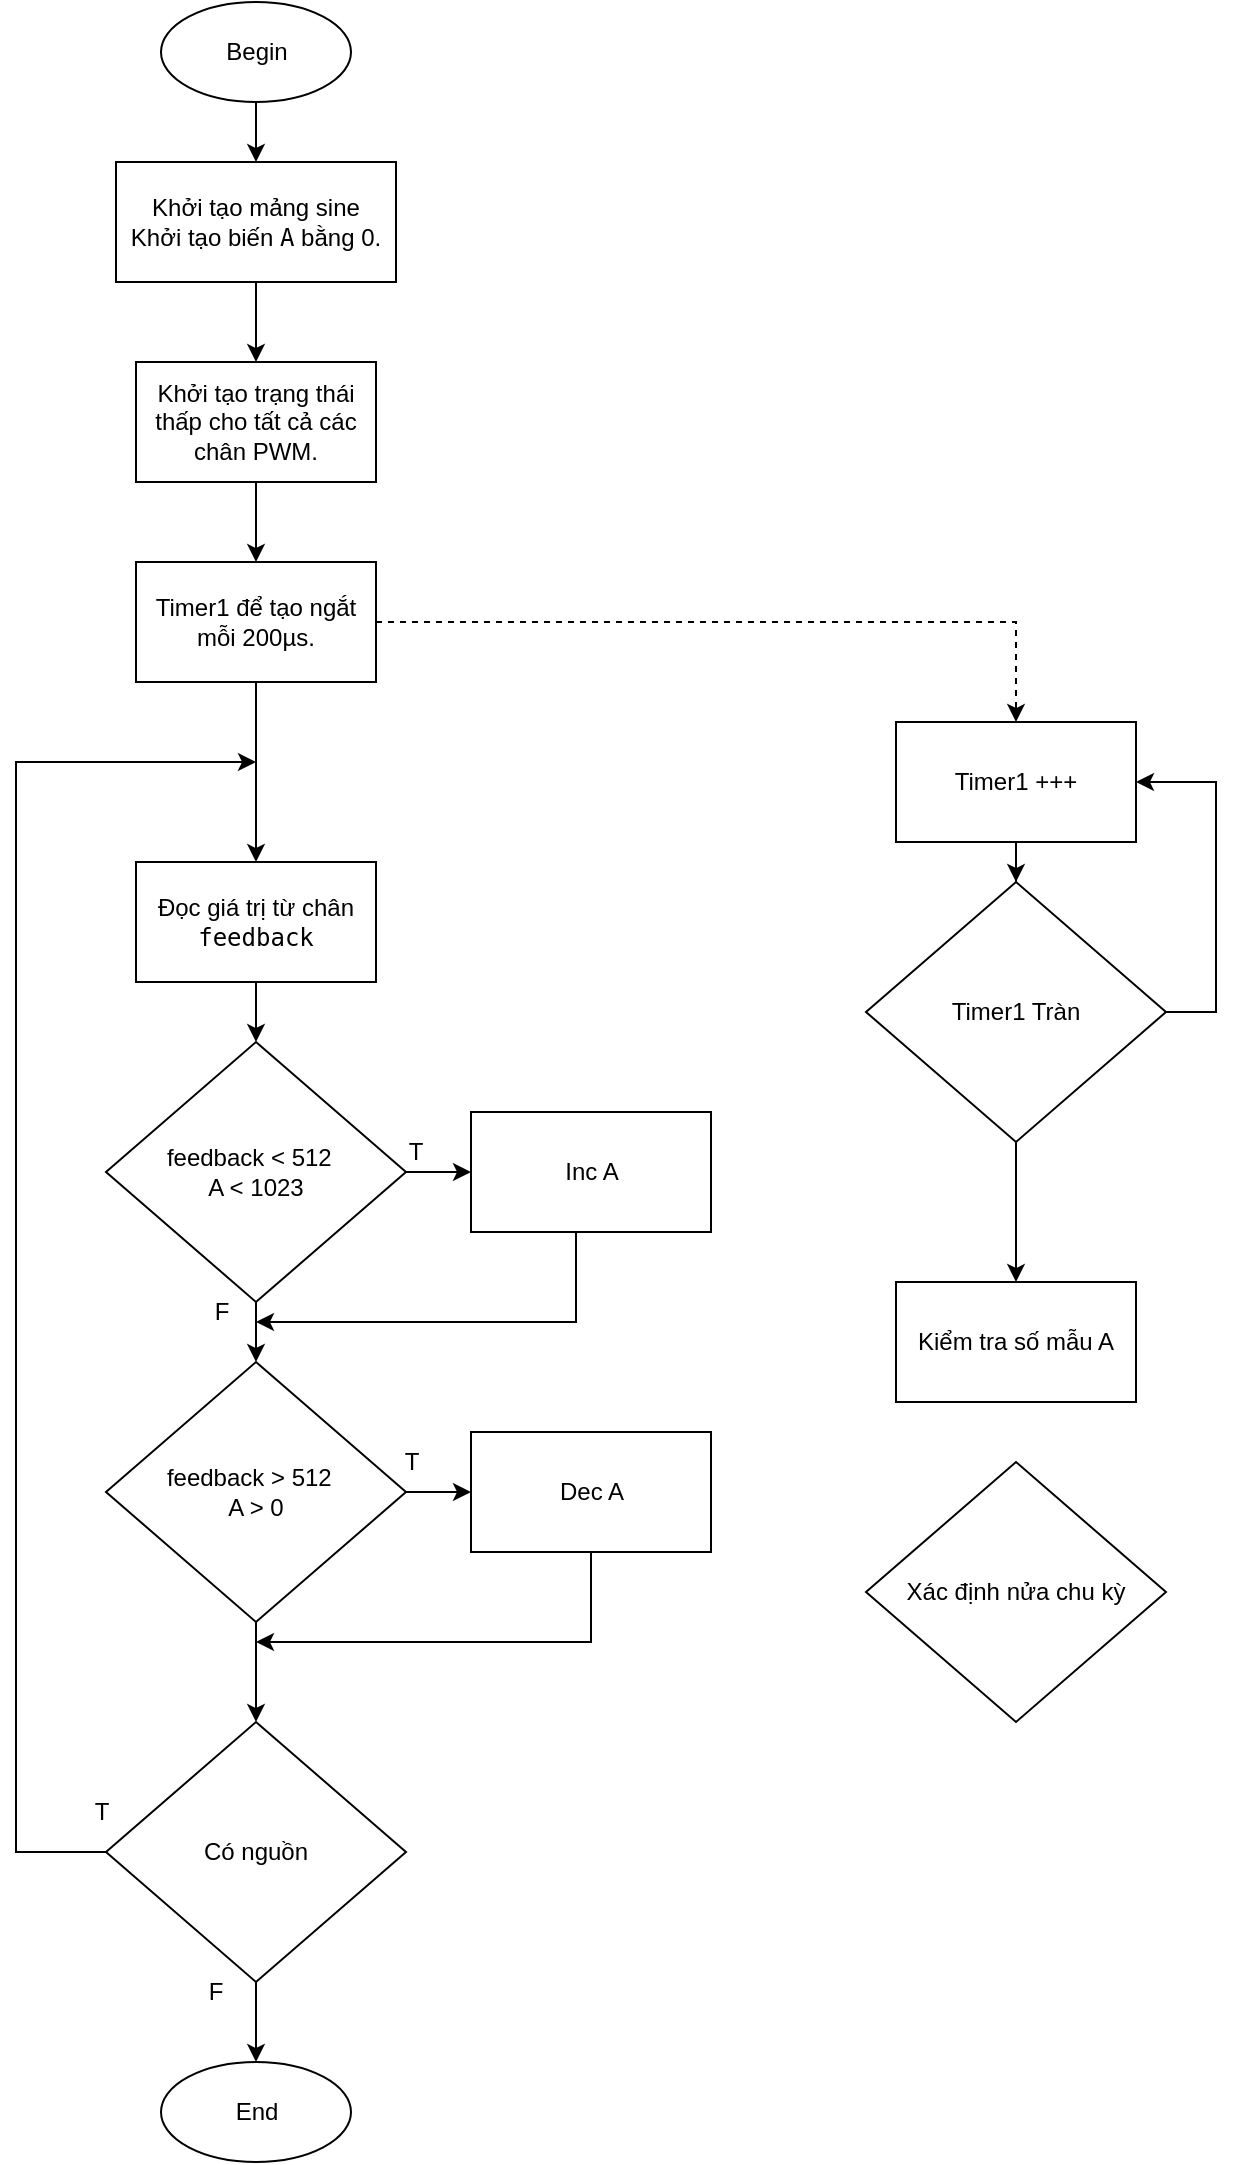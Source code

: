 <mxfile version="24.4.8" type="github">
  <diagram id="C5RBs43oDa-KdzZeNtuy" name="Page-1">
    <mxGraphModel dx="940" dy="551" grid="1" gridSize="10" guides="1" tooltips="1" connect="1" arrows="1" fold="1" page="1" pageScale="1" pageWidth="827" pageHeight="1169" math="0" shadow="0">
      <root>
        <mxCell id="WIyWlLk6GJQsqaUBKTNV-0" />
        <mxCell id="WIyWlLk6GJQsqaUBKTNV-1" parent="WIyWlLk6GJQsqaUBKTNV-0" />
        <mxCell id="_kfTSOZf8MFERhGrm2Hh-3" value="" style="edgeStyle=orthogonalEdgeStyle;rounded=0;orthogonalLoop=1;jettySize=auto;html=1;" edge="1" parent="WIyWlLk6GJQsqaUBKTNV-1" source="_kfTSOZf8MFERhGrm2Hh-0" target="_kfTSOZf8MFERhGrm2Hh-2">
          <mxGeometry relative="1" as="geometry" />
        </mxCell>
        <mxCell id="_kfTSOZf8MFERhGrm2Hh-0" value="Begin" style="ellipse;whiteSpace=wrap;html=1;" vertex="1" parent="WIyWlLk6GJQsqaUBKTNV-1">
          <mxGeometry x="92.5" y="40" width="95" height="50" as="geometry" />
        </mxCell>
        <mxCell id="_kfTSOZf8MFERhGrm2Hh-1" value="End" style="ellipse;whiteSpace=wrap;html=1;" vertex="1" parent="WIyWlLk6GJQsqaUBKTNV-1">
          <mxGeometry x="92.5" y="1070" width="95" height="50" as="geometry" />
        </mxCell>
        <mxCell id="_kfTSOZf8MFERhGrm2Hh-5" value="" style="edgeStyle=orthogonalEdgeStyle;rounded=0;orthogonalLoop=1;jettySize=auto;html=1;" edge="1" parent="WIyWlLk6GJQsqaUBKTNV-1" source="_kfTSOZf8MFERhGrm2Hh-2" target="_kfTSOZf8MFERhGrm2Hh-4">
          <mxGeometry relative="1" as="geometry" />
        </mxCell>
        <mxCell id="_kfTSOZf8MFERhGrm2Hh-2" value="Khởi tạo mảng sine&lt;div&gt;&lt;span style=&quot;background-color: initial;&quot;&gt;Khởi tạo biến &lt;/span&gt;&lt;code style=&quot;background-color: initial;&quot; class=&quot;&quot;&gt;A&lt;/code&gt;&lt;span style=&quot;background-color: initial;&quot;&gt; bằng 0.&lt;/span&gt;&lt;/div&gt;" style="rounded=0;whiteSpace=wrap;html=1;" vertex="1" parent="WIyWlLk6GJQsqaUBKTNV-1">
          <mxGeometry x="70" y="120" width="140" height="60" as="geometry" />
        </mxCell>
        <mxCell id="_kfTSOZf8MFERhGrm2Hh-7" value="" style="edgeStyle=orthogonalEdgeStyle;rounded=0;orthogonalLoop=1;jettySize=auto;html=1;" edge="1" parent="WIyWlLk6GJQsqaUBKTNV-1" source="_kfTSOZf8MFERhGrm2Hh-4" target="_kfTSOZf8MFERhGrm2Hh-6">
          <mxGeometry relative="1" as="geometry" />
        </mxCell>
        <mxCell id="_kfTSOZf8MFERhGrm2Hh-4" value="Khởi tạo trạng thái thấp cho tất cả các chân PWM." style="rounded=0;whiteSpace=wrap;html=1;" vertex="1" parent="WIyWlLk6GJQsqaUBKTNV-1">
          <mxGeometry x="80" y="220" width="120" height="60" as="geometry" />
        </mxCell>
        <mxCell id="_kfTSOZf8MFERhGrm2Hh-9" value="" style="edgeStyle=orthogonalEdgeStyle;rounded=0;orthogonalLoop=1;jettySize=auto;html=1;" edge="1" parent="WIyWlLk6GJQsqaUBKTNV-1" source="_kfTSOZf8MFERhGrm2Hh-6" target="_kfTSOZf8MFERhGrm2Hh-8">
          <mxGeometry relative="1" as="geometry" />
        </mxCell>
        <mxCell id="_kfTSOZf8MFERhGrm2Hh-6" value="Timer1 để tạo ngắt mỗi 200µs." style="rounded=0;whiteSpace=wrap;html=1;" vertex="1" parent="WIyWlLk6GJQsqaUBKTNV-1">
          <mxGeometry x="80" y="320" width="120" height="60" as="geometry" />
        </mxCell>
        <mxCell id="_kfTSOZf8MFERhGrm2Hh-11" value="" style="edgeStyle=orthogonalEdgeStyle;rounded=0;orthogonalLoop=1;jettySize=auto;html=1;" edge="1" parent="WIyWlLk6GJQsqaUBKTNV-1" source="_kfTSOZf8MFERhGrm2Hh-8" target="_kfTSOZf8MFERhGrm2Hh-10">
          <mxGeometry relative="1" as="geometry" />
        </mxCell>
        <mxCell id="_kfTSOZf8MFERhGrm2Hh-8" value="Đọc giá trị từ chân &lt;code class=&quot;&quot;&gt;feedback&lt;/code&gt;" style="rounded=0;whiteSpace=wrap;html=1;" vertex="1" parent="WIyWlLk6GJQsqaUBKTNV-1">
          <mxGeometry x="80" y="470" width="120" height="60" as="geometry" />
        </mxCell>
        <mxCell id="_kfTSOZf8MFERhGrm2Hh-13" value="" style="edgeStyle=orthogonalEdgeStyle;rounded=0;orthogonalLoop=1;jettySize=auto;html=1;" edge="1" parent="WIyWlLk6GJQsqaUBKTNV-1" source="_kfTSOZf8MFERhGrm2Hh-10" target="_kfTSOZf8MFERhGrm2Hh-12">
          <mxGeometry relative="1" as="geometry" />
        </mxCell>
        <mxCell id="_kfTSOZf8MFERhGrm2Hh-17" value="" style="edgeStyle=orthogonalEdgeStyle;rounded=0;orthogonalLoop=1;jettySize=auto;html=1;" edge="1" parent="WIyWlLk6GJQsqaUBKTNV-1" source="_kfTSOZf8MFERhGrm2Hh-10" target="_kfTSOZf8MFERhGrm2Hh-16">
          <mxGeometry relative="1" as="geometry" />
        </mxCell>
        <mxCell id="_kfTSOZf8MFERhGrm2Hh-10" value="feedback &amp;lt; 512&amp;nbsp;&amp;nbsp;&lt;div&gt;A &amp;lt; 1023&lt;/div&gt;" style="rhombus;whiteSpace=wrap;html=1;" vertex="1" parent="WIyWlLk6GJQsqaUBKTNV-1">
          <mxGeometry x="65" y="560" width="150" height="130" as="geometry" />
        </mxCell>
        <mxCell id="_kfTSOZf8MFERhGrm2Hh-20" style="edgeStyle=orthogonalEdgeStyle;rounded=0;orthogonalLoop=1;jettySize=auto;html=1;" edge="1" parent="WIyWlLk6GJQsqaUBKTNV-1" source="_kfTSOZf8MFERhGrm2Hh-12">
          <mxGeometry relative="1" as="geometry">
            <mxPoint x="140" y="700" as="targetPoint" />
            <Array as="points">
              <mxPoint x="300" y="700" />
            </Array>
          </mxGeometry>
        </mxCell>
        <mxCell id="_kfTSOZf8MFERhGrm2Hh-12" value="Inc A" style="rounded=0;whiteSpace=wrap;html=1;" vertex="1" parent="WIyWlLk6GJQsqaUBKTNV-1">
          <mxGeometry x="247.5" y="595" width="120" height="60" as="geometry" />
        </mxCell>
        <mxCell id="_kfTSOZf8MFERhGrm2Hh-19" value="" style="edgeStyle=orthogonalEdgeStyle;rounded=0;orthogonalLoop=1;jettySize=auto;html=1;" edge="1" parent="WIyWlLk6GJQsqaUBKTNV-1" source="_kfTSOZf8MFERhGrm2Hh-16" target="_kfTSOZf8MFERhGrm2Hh-18">
          <mxGeometry relative="1" as="geometry" />
        </mxCell>
        <mxCell id="_kfTSOZf8MFERhGrm2Hh-34" value="" style="edgeStyle=orthogonalEdgeStyle;rounded=0;orthogonalLoop=1;jettySize=auto;html=1;" edge="1" parent="WIyWlLk6GJQsqaUBKTNV-1" source="_kfTSOZf8MFERhGrm2Hh-16" target="_kfTSOZf8MFERhGrm2Hh-25">
          <mxGeometry relative="1" as="geometry" />
        </mxCell>
        <mxCell id="_kfTSOZf8MFERhGrm2Hh-16" value="feedback &amp;gt; 512&amp;nbsp;&amp;nbsp;&lt;div&gt;A &amp;gt; 0&lt;/div&gt;" style="rhombus;whiteSpace=wrap;html=1;" vertex="1" parent="WIyWlLk6GJQsqaUBKTNV-1">
          <mxGeometry x="65" y="720" width="150" height="130" as="geometry" />
        </mxCell>
        <mxCell id="_kfTSOZf8MFERhGrm2Hh-18" value="Dec A" style="rounded=0;whiteSpace=wrap;html=1;" vertex="1" parent="WIyWlLk6GJQsqaUBKTNV-1">
          <mxGeometry x="247.5" y="755" width="120" height="60" as="geometry" />
        </mxCell>
        <mxCell id="_kfTSOZf8MFERhGrm2Hh-21" value="T" style="text;html=1;align=center;verticalAlign=middle;whiteSpace=wrap;rounded=0;" vertex="1" parent="WIyWlLk6GJQsqaUBKTNV-1">
          <mxGeometry x="190" y="600" width="60" height="30" as="geometry" />
        </mxCell>
        <mxCell id="_kfTSOZf8MFERhGrm2Hh-23" value="T" style="text;html=1;align=center;verticalAlign=middle;whiteSpace=wrap;rounded=0;" vertex="1" parent="WIyWlLk6GJQsqaUBKTNV-1">
          <mxGeometry x="187.5" y="755" width="60" height="30" as="geometry" />
        </mxCell>
        <mxCell id="_kfTSOZf8MFERhGrm2Hh-24" value="F" style="text;html=1;align=center;verticalAlign=middle;whiteSpace=wrap;rounded=0;" vertex="1" parent="WIyWlLk6GJQsqaUBKTNV-1">
          <mxGeometry x="92.5" y="680" width="60" height="30" as="geometry" />
        </mxCell>
        <mxCell id="_kfTSOZf8MFERhGrm2Hh-26" value="" style="edgeStyle=orthogonalEdgeStyle;rounded=0;orthogonalLoop=1;jettySize=auto;html=1;" edge="1" parent="WIyWlLk6GJQsqaUBKTNV-1" source="_kfTSOZf8MFERhGrm2Hh-25" target="_kfTSOZf8MFERhGrm2Hh-1">
          <mxGeometry relative="1" as="geometry" />
        </mxCell>
        <mxCell id="_kfTSOZf8MFERhGrm2Hh-27" style="edgeStyle=orthogonalEdgeStyle;rounded=0;orthogonalLoop=1;jettySize=auto;html=1;exitX=0;exitY=0.5;exitDx=0;exitDy=0;" edge="1" parent="WIyWlLk6GJQsqaUBKTNV-1" source="_kfTSOZf8MFERhGrm2Hh-25">
          <mxGeometry relative="1" as="geometry">
            <mxPoint x="140" y="420" as="targetPoint" />
            <Array as="points">
              <mxPoint x="20" y="965" />
              <mxPoint x="20" y="420" />
            </Array>
          </mxGeometry>
        </mxCell>
        <mxCell id="_kfTSOZf8MFERhGrm2Hh-25" value="Có nguồn" style="rhombus;whiteSpace=wrap;html=1;" vertex="1" parent="WIyWlLk6GJQsqaUBKTNV-1">
          <mxGeometry x="65" y="900" width="150" height="130" as="geometry" />
        </mxCell>
        <mxCell id="_kfTSOZf8MFERhGrm2Hh-28" value="T" style="text;html=1;align=center;verticalAlign=middle;whiteSpace=wrap;rounded=0;" vertex="1" parent="WIyWlLk6GJQsqaUBKTNV-1">
          <mxGeometry x="32.5" y="930" width="60" height="30" as="geometry" />
        </mxCell>
        <mxCell id="_kfTSOZf8MFERhGrm2Hh-29" value="F" style="text;html=1;align=center;verticalAlign=middle;whiteSpace=wrap;rounded=0;" vertex="1" parent="WIyWlLk6GJQsqaUBKTNV-1">
          <mxGeometry x="90" y="1020" width="60" height="30" as="geometry" />
        </mxCell>
        <mxCell id="_kfTSOZf8MFERhGrm2Hh-30" style="edgeStyle=orthogonalEdgeStyle;rounded=0;orthogonalLoop=1;jettySize=auto;html=1;exitX=0.5;exitY=1;exitDx=0;exitDy=0;" edge="1" parent="WIyWlLk6GJQsqaUBKTNV-1" source="_kfTSOZf8MFERhGrm2Hh-18">
          <mxGeometry relative="1" as="geometry">
            <mxPoint x="140" y="860" as="targetPoint" />
            <mxPoint x="322.5" y="815" as="sourcePoint" />
            <Array as="points">
              <mxPoint x="308" y="860" />
            </Array>
          </mxGeometry>
        </mxCell>
        <mxCell id="_kfTSOZf8MFERhGrm2Hh-37" value="" style="endArrow=classic;html=1;rounded=0;dashed=1;exitX=1;exitY=0.5;exitDx=0;exitDy=0;" edge="1" parent="WIyWlLk6GJQsqaUBKTNV-1" source="_kfTSOZf8MFERhGrm2Hh-6">
          <mxGeometry width="50" height="50" relative="1" as="geometry">
            <mxPoint x="520" y="320" as="sourcePoint" />
            <mxPoint x="520" y="400" as="targetPoint" />
            <Array as="points">
              <mxPoint x="520" y="350" />
            </Array>
          </mxGeometry>
        </mxCell>
        <mxCell id="_kfTSOZf8MFERhGrm2Hh-41" value="" style="edgeStyle=orthogonalEdgeStyle;rounded=0;orthogonalLoop=1;jettySize=auto;html=1;" edge="1" parent="WIyWlLk6GJQsqaUBKTNV-1" source="_kfTSOZf8MFERhGrm2Hh-38" target="_kfTSOZf8MFERhGrm2Hh-40">
          <mxGeometry relative="1" as="geometry" />
        </mxCell>
        <mxCell id="_kfTSOZf8MFERhGrm2Hh-38" value="Timer1 +++" style="rounded=0;whiteSpace=wrap;html=1;" vertex="1" parent="WIyWlLk6GJQsqaUBKTNV-1">
          <mxGeometry x="460" y="400" width="120" height="60" as="geometry" />
        </mxCell>
        <mxCell id="_kfTSOZf8MFERhGrm2Hh-42" style="edgeStyle=orthogonalEdgeStyle;rounded=0;orthogonalLoop=1;jettySize=auto;html=1;entryX=1;entryY=0.5;entryDx=0;entryDy=0;" edge="1" parent="WIyWlLk6GJQsqaUBKTNV-1" source="_kfTSOZf8MFERhGrm2Hh-40" target="_kfTSOZf8MFERhGrm2Hh-38">
          <mxGeometry relative="1" as="geometry">
            <Array as="points">
              <mxPoint x="620" y="545" />
              <mxPoint x="620" y="430" />
            </Array>
          </mxGeometry>
        </mxCell>
        <mxCell id="_kfTSOZf8MFERhGrm2Hh-44" value="" style="edgeStyle=orthogonalEdgeStyle;rounded=0;orthogonalLoop=1;jettySize=auto;html=1;" edge="1" parent="WIyWlLk6GJQsqaUBKTNV-1" source="_kfTSOZf8MFERhGrm2Hh-40" target="_kfTSOZf8MFERhGrm2Hh-43">
          <mxGeometry relative="1" as="geometry" />
        </mxCell>
        <mxCell id="_kfTSOZf8MFERhGrm2Hh-40" value="Timer1 Tràn" style="rhombus;whiteSpace=wrap;html=1;" vertex="1" parent="WIyWlLk6GJQsqaUBKTNV-1">
          <mxGeometry x="445" y="480" width="150" height="130" as="geometry" />
        </mxCell>
        <mxCell id="_kfTSOZf8MFERhGrm2Hh-43" value="Kiểm tra số mẫu A" style="whiteSpace=wrap;html=1;" vertex="1" parent="WIyWlLk6GJQsqaUBKTNV-1">
          <mxGeometry x="460" y="680" width="120" height="60" as="geometry" />
        </mxCell>
        <mxCell id="_kfTSOZf8MFERhGrm2Hh-47" value="Xác định nửa chu kỳ" style="rhombus;whiteSpace=wrap;html=1;" vertex="1" parent="WIyWlLk6GJQsqaUBKTNV-1">
          <mxGeometry x="445" y="770" width="150" height="130" as="geometry" />
        </mxCell>
      </root>
    </mxGraphModel>
  </diagram>
</mxfile>
